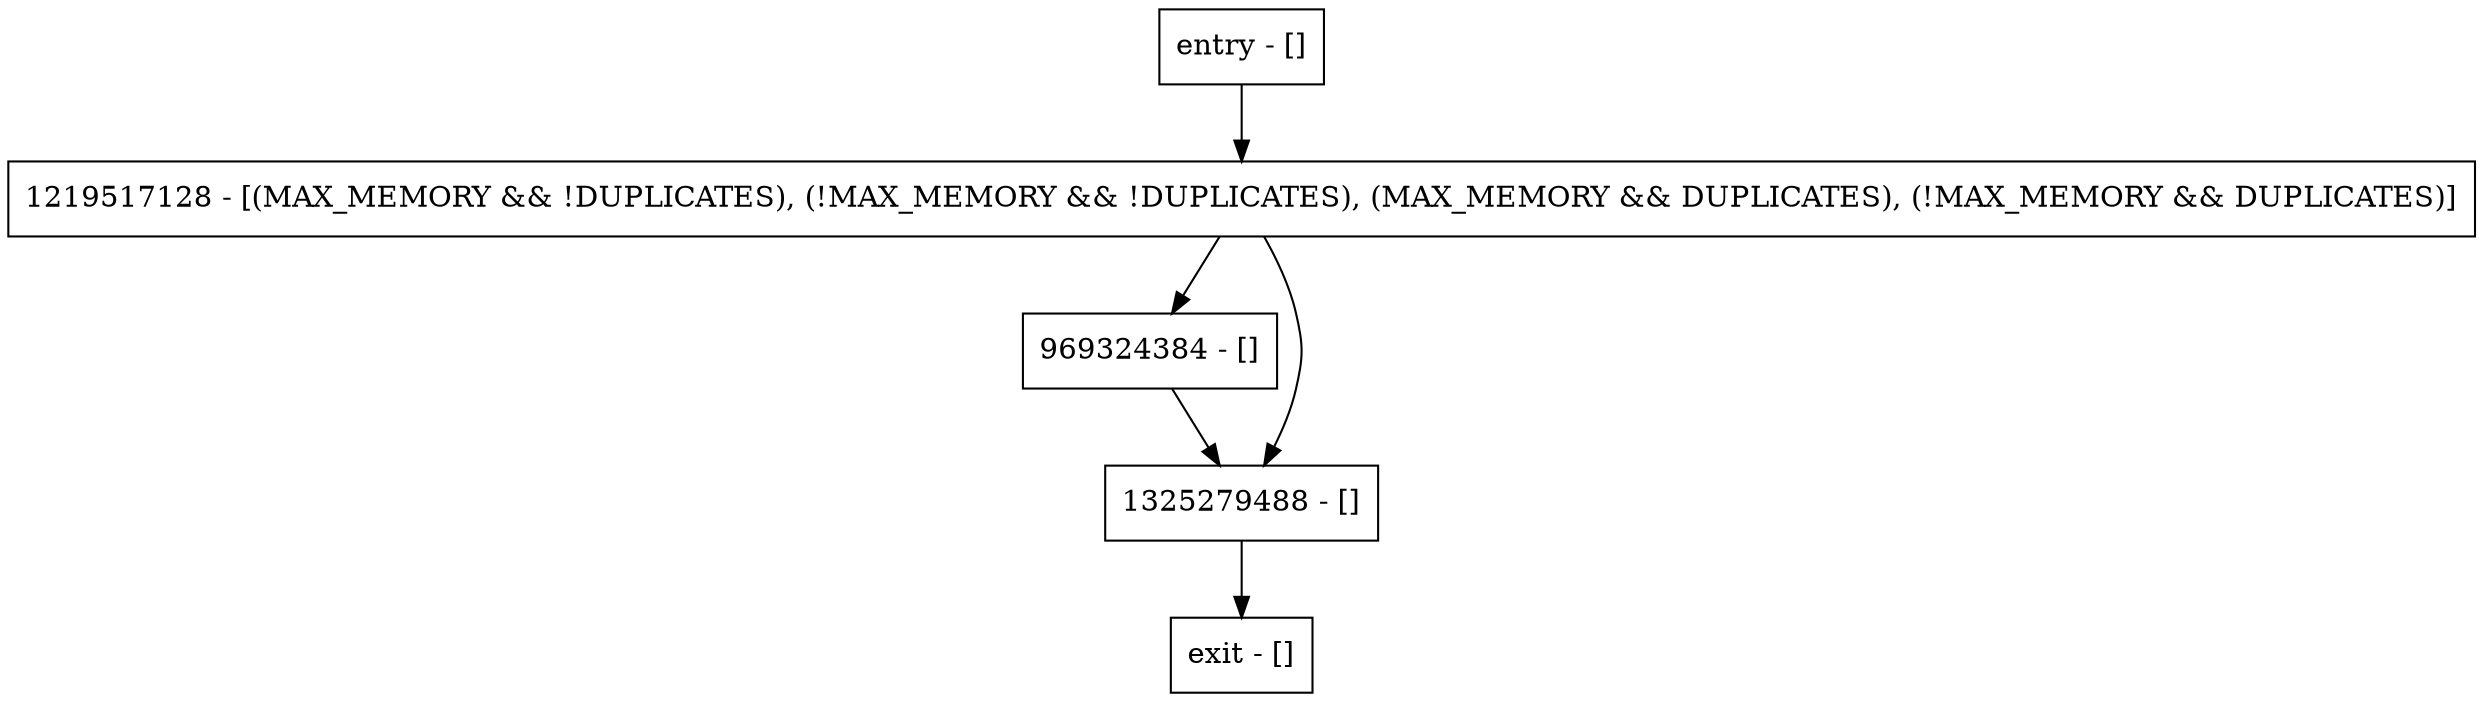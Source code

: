 digraph <init> {
node [shape=record];
entry [label="entry - []"];
exit [label="exit - []"];
1219517128 [label="1219517128 - [(MAX_MEMORY && !DUPLICATES), (!MAX_MEMORY && !DUPLICATES), (MAX_MEMORY && DUPLICATES), (!MAX_MEMORY && DUPLICATES)]"];
969324384 [label="969324384 - []"];
1325279488 [label="1325279488 - []"];
entry;
exit;
entry -> 1219517128;
1219517128 -> 969324384;
1219517128 -> 1325279488;
969324384 -> 1325279488;
1325279488 -> exit;
}
